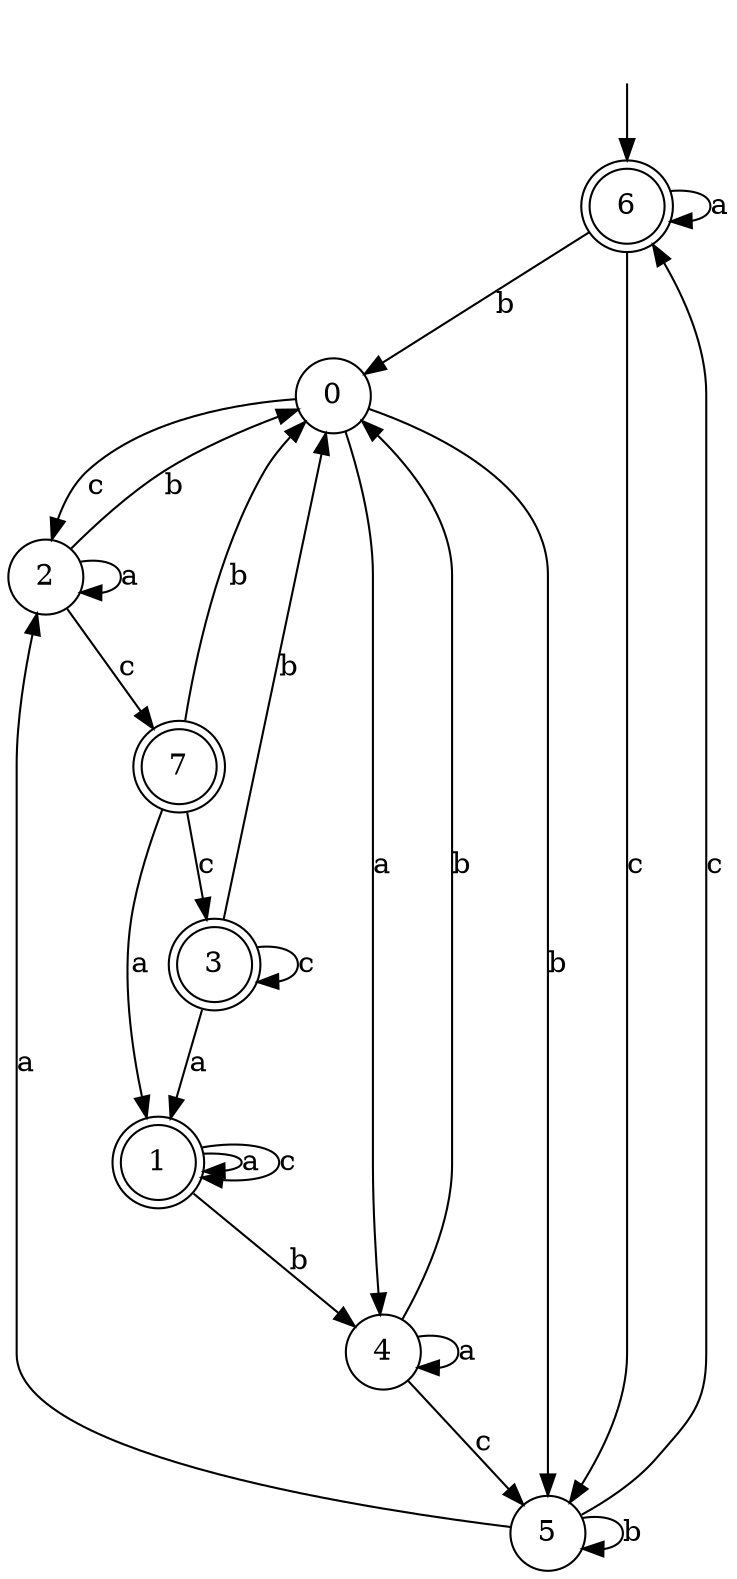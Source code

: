 digraph g {
__start [label=""shape=none]
	6[shape="doublecircle" label="6"]
	0[shape="circle" label="0"]
	1[shape="doublecircle" label="1"]
	2[shape="circle" label="2"]
	3[shape="doublecircle" label="3"]
	4[shape="circle" label="4"]
	5[shape="circle" label="5"]
	7[shape="doublecircle" label="7"]

__start -> 6
	0 -> 4 [label="a"]
	0 -> 5 [label="b"]
	0 -> 2 [label="c"]
	1 -> 1 [label="a"]
	1 -> 4 [label="b"]
	1 -> 1 [label="c"]
	2 -> 2 [label="a"]
	2 -> 0 [label="b"]
	2 -> 7 [label="c"]
	3 -> 1 [label="a"]
	3 -> 0 [label="b"]
	3 -> 3 [label="c"]
	4 -> 4 [label="a"]
	4 -> 0 [label="b"]
	4 -> 5 [label="c"]
	5 -> 2 [label="a"]
	5 -> 5 [label="b"]
	5 -> 6 [label="c"]
	6 -> 6 [label="a"]
	6 -> 0 [label="b"]
	6 -> 5 [label="c"]
	7 -> 1 [label="a"]
	7 -> 0 [label="b"]
	7 -> 3 [label="c"]
}
